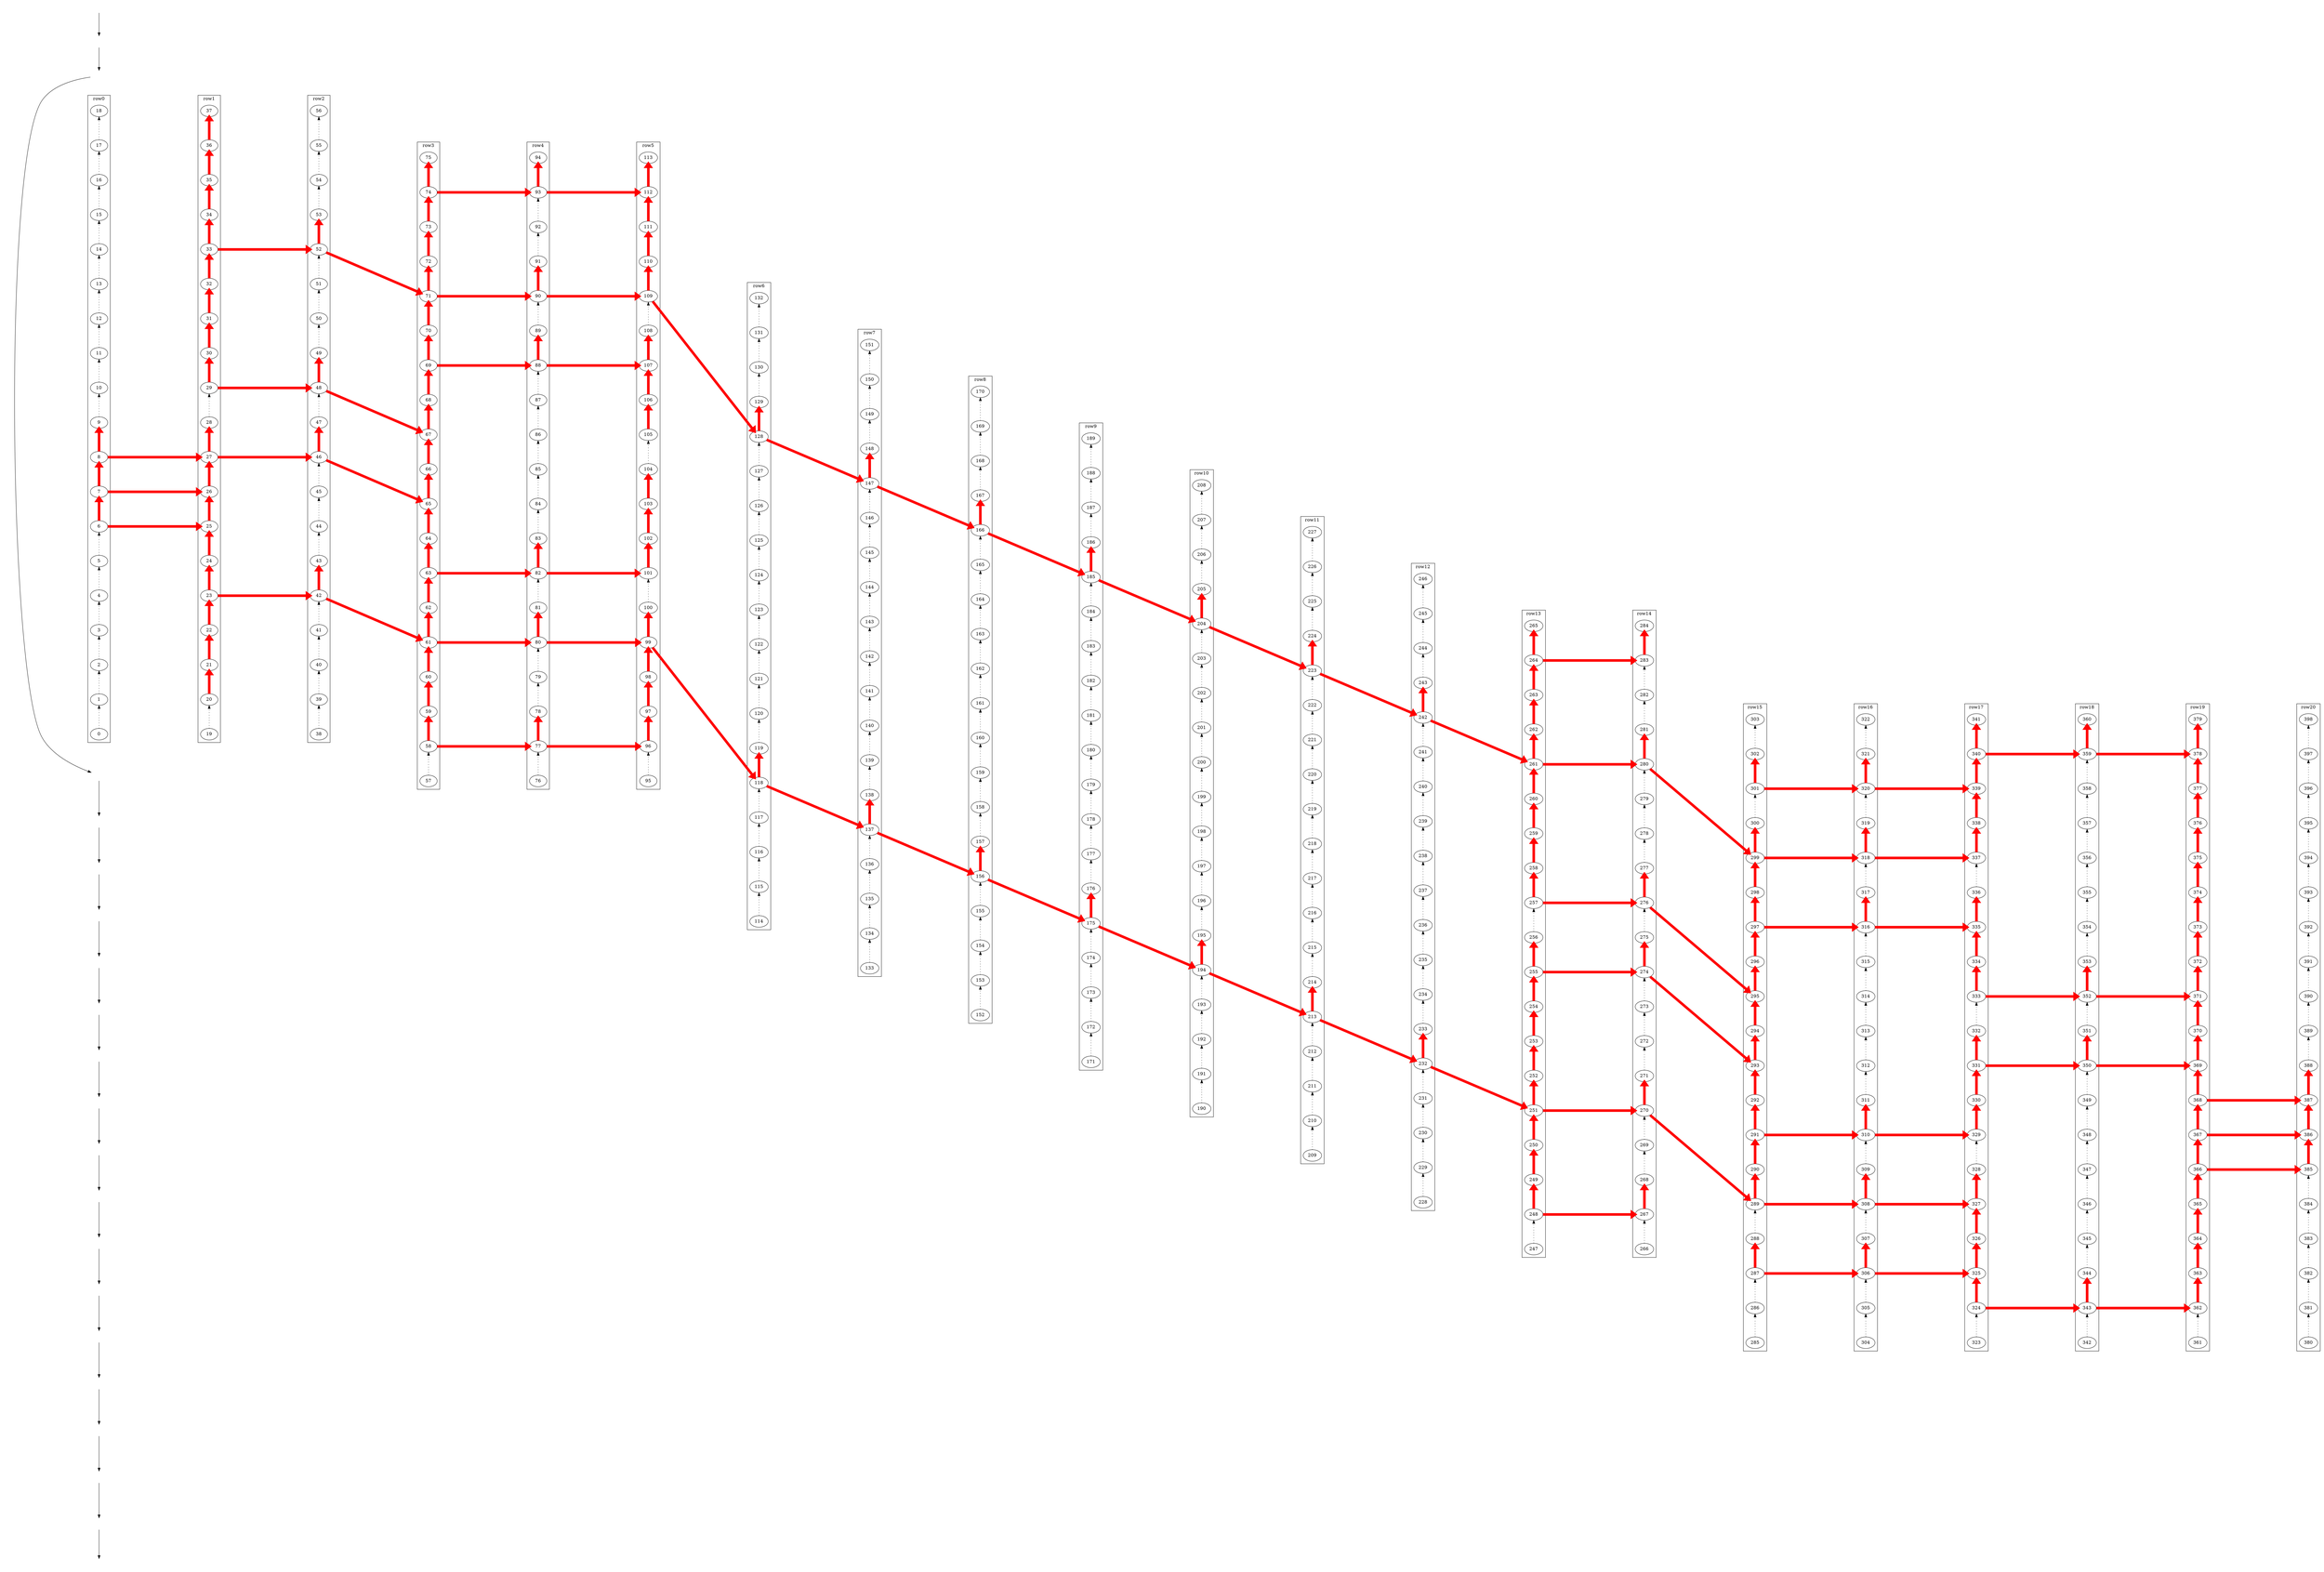 digraph {
 rankdir=LR;
ranksep=4;
nodesep=1;
{ rank=same;
00 [style = invis];
01 [style = invis];
02 [style = invis];
03 [style = invis];
04 [style = invis];
05 [style = invis];
06 [style = invis];
07 [style = invis];
08 [style = invis];
09 [style = invis];
010 [style = invis];
011 [style = invis];
012 [style = invis];
013 [style = invis];
014 [style = invis];
015 [style = invis];
016 [style = invis];
017 [style = invis];
018 [style = invis];
019 [style = invis];
020 [style = invis];
00 -> 01 -> 02 -> 03 -> 04 -> 05 -> 06 -> 07 -> 08 -> 09 -> 010 -> 011 -> 012 -> 013 -> 014 -> 015 -> 016 -> 017 -> 018 -> 019 -> 020
    }
subgraph cluster_row0{{
 rank=same;
0
1
2
3
4
5
6
7
8
9
10
11
12
13
14
15
16
17
18
}label = "row0";
}
subgraph cluster_row1{{
 rank=same;
19
20
21
22
23
24
25
26
27
28
29
30
31
32
33
34
35
36
37
}label = "row1";
}
subgraph cluster_row2{{
 rank=same;
38
39
40
41
42
43
44
45
46
47
48
49
50
51
52
53
54
55
56
}label = "row2";
}
subgraph cluster_row3{{
 rank=same;
57
58
59
60
61
62
63
64
65
66
67
68
69
70
71
72
73
74
75
}label = "row3";
}
subgraph cluster_row4{{
 rank=same;
76
77
78
79
80
81
82
83
84
85
86
87
88
89
90
91
92
93
94
}label = "row4";
}
subgraph cluster_row5{{
 rank=same;
95
96
97
98
99
100
101
102
103
104
105
106
107
108
109
110
111
112
113
}label = "row5";
}
subgraph cluster_row6{{
 rank=same;
114
115
116
117
118
119
120
121
122
123
124
125
126
127
128
129
130
131
132
}label = "row6";
}
subgraph cluster_row7{{
 rank=same;
133
134
135
136
137
138
139
140
141
142
143
144
145
146
147
148
149
150
151
}label = "row7";
}
subgraph cluster_row8{{
 rank=same;
152
153
154
155
156
157
158
159
160
161
162
163
164
165
166
167
168
169
170
}label = "row8";
}
subgraph cluster_row9{{
 rank=same;
171
172
173
174
175
176
177
178
179
180
181
182
183
184
185
186
187
188
189
}label = "row9";
}
subgraph cluster_row10{{
 rank=same;
190
191
192
193
194
195
196
197
198
199
200
201
202
203
204
205
206
207
208
}label = "row10";
}
subgraph cluster_row11{{
 rank=same;
209
210
211
212
213
214
215
216
217
218
219
220
221
222
223
224
225
226
227
}label = "row11";
}
subgraph cluster_row12{{
 rank=same;
228
229
230
231
232
233
234
235
236
237
238
239
240
241
242
243
244
245
246
}label = "row12";
}
subgraph cluster_row13{{
 rank=same;
247
248
249
250
251
252
253
254
255
256
257
258
259
260
261
262
263
264
265
}label = "row13";
}
subgraph cluster_row14{{
 rank=same;
266
267
268
269
270
271
272
273
274
275
276
277
278
279
280
281
282
283
284
}label = "row14";
}
subgraph cluster_row15{{
 rank=same;
285
286
287
288
289
290
291
292
293
294
295
296
297
298
299
300
301
302
303
}label = "row15";
}
subgraph cluster_row16{{
 rank=same;
304
305
306
307
308
309
310
311
312
313
314
315
316
317
318
319
320
321
322
}label = "row16";
}
subgraph cluster_row17{{
 rank=same;
323
324
325
326
327
328
329
330
331
332
333
334
335
336
337
338
339
340
341
}label = "row17";
}
subgraph cluster_row18{{
 rank=same;
342
343
344
345
346
347
348
349
350
351
352
353
354
355
356
357
358
359
360
}label = "row18";
}
subgraph cluster_row19{{
 rank=same;
361
362
363
364
365
366
367
368
369
370
371
372
373
374
375
376
377
378
379
}label = "row19";
}
subgraph cluster_row20{{
 rank=same;
380
381
382
383
384
385
386
387
388
389
390
391
392
393
394
395
396
397
398
}label = "row20";
}
00 -> 6 [style = invis];
01 -> 20 [style = invis];
02 -> 42 [style = invis];
03 -> 58 [style = invis];
04 -> 77 [style = invis];
05 -> 96 [style = invis];
06 -> 118 [style = invis];
07 -> 137 [style = invis];
08 -> 156 [style = invis];
09 -> 175 [style = invis];
010 -> 194 [style = invis];
011 -> 213 [style = invis];
012 -> 232 [style = invis];
013 -> 248 [style = invis];
014 -> 267 [style = invis];
015 -> 287 [style = invis];
016 -> 306 [style = invis];
017 -> 324 [style = invis];
018 -> 343 [style = invis];
019 -> 362 [style = invis];
020 -> 385 [style = invis];
0 -> 1 [style=dotted];
1 -> 2 [style=dotted];
2 -> 3 [style=dotted];
3 -> 4 [style=dotted];
4 -> 5 [style=dotted];
5 -> 6 [style=dotted];
6 -> 7 [color=red, penwidth=8,style=solid];
6 -> 25 [color=red, penwidth=8,style=solid];
7 -> 8 [color=red, penwidth=8,style=solid];
7 -> 26 [color=red, penwidth=8,style=solid];
8 -> 9 [color=red, penwidth=8,style=solid];
8 -> 27 [color=red, penwidth=8,style=solid];
9 -> 10 [style=dotted];
10 -> 11 [style=dotted];
11 -> 12 [style=dotted];
12 -> 13 [style=dotted];
13 -> 14 [style=dotted];
14 -> 15 [style=dotted];
15 -> 16 [style=dotted];
16 -> 17 [style=dotted];
17 -> 18 [style=dotted];
19 -> 20 [style=dotted];
20 -> 21 [color=red, penwidth=8,style=solid];
21 -> 22 [color=red, penwidth=8,style=solid];
22 -> 23 [color=red, penwidth=8,style=solid];
23 -> 24 [color=red, penwidth=8,style=solid];
23 -> 42 [color=red, penwidth=8,style=solid];
24 -> 25 [color=red, penwidth=8,style=solid];
25 -> 26 [color=red, penwidth=8,style=solid];
26 -> 27 [color=red, penwidth=8,style=solid];
27 -> 28 [color=red, penwidth=8,style=solid];
27 -> 46 [color=red, penwidth=8,style=solid];
28 -> 29 [style=dotted];
29 -> 30 [color=red, penwidth=8,style=solid];
29 -> 48 [color=red, penwidth=8,style=solid];
30 -> 31 [color=red, penwidth=8,style=solid];
31 -> 32 [color=red, penwidth=8,style=solid];
32 -> 33 [color=red, penwidth=8,style=solid];
33 -> 34 [color=red, penwidth=8,style=solid];
33 -> 52 [color=red, penwidth=8,style=solid];
34 -> 35 [color=red, penwidth=8,style=solid];
35 -> 36 [color=red, penwidth=8,style=solid];
36 -> 37 [color=red, penwidth=8,style=solid];
38 -> 39 [style=dotted];
39 -> 40 [style=dotted];
40 -> 41 [style=dotted];
41 -> 42 [style=dotted];
42 -> 43 [color=red, penwidth=8,style=solid];
42 -> 61 [color=red, penwidth=8,style=solid];
43 -> 44 [style=dotted];
44 -> 45 [style=dotted];
45 -> 46 [style=dotted];
46 -> 47 [color=red, penwidth=8,style=solid];
46 -> 65 [color=red, penwidth=8,style=solid];
47 -> 48 [style=dotted];
48 -> 49 [color=red, penwidth=8,style=solid];
48 -> 67 [color=red, penwidth=8,style=solid];
49 -> 50 [style=dotted];
50 -> 51 [style=dotted];
51 -> 52 [style=dotted];
52 -> 53 [color=red, penwidth=8,style=solid];
52 -> 71 [color=red, penwidth=8,style=solid];
53 -> 54 [style=dotted];
54 -> 55 [style=dotted];
55 -> 56 [style=dotted];
57 -> 58 [style=dotted];
58 -> 59 [color=red, penwidth=8,style=solid];
58 -> 77 [color=red, penwidth=8,style=solid];
59 -> 60 [color=red, penwidth=8,style=solid];
60 -> 61 [color=red, penwidth=8,style=solid];
61 -> 62 [color=red, penwidth=8,style=solid];
61 -> 80 [color=red, penwidth=8,style=solid];
62 -> 63 [color=red, penwidth=8,style=solid];
63 -> 64 [color=red, penwidth=8,style=solid];
63 -> 82 [color=red, penwidth=8,style=solid];
64 -> 65 [color=red, penwidth=8,style=solid];
65 -> 66 [color=red, penwidth=8,style=solid];
66 -> 67 [color=red, penwidth=8,style=solid];
67 -> 68 [color=red, penwidth=8,style=solid];
68 -> 69 [color=red, penwidth=8,style=solid];
69 -> 70 [color=red, penwidth=8,style=solid];
69 -> 88 [color=red, penwidth=8,style=solid];
70 -> 71 [color=red, penwidth=8,style=solid];
71 -> 72 [color=red, penwidth=8,style=solid];
71 -> 90 [color=red, penwidth=8,style=solid];
72 -> 73 [color=red, penwidth=8,style=solid];
73 -> 74 [color=red, penwidth=8,style=solid];
74 -> 75 [color=red, penwidth=8,style=solid];
74 -> 93 [color=red, penwidth=8,style=solid];
76 -> 77 [style=dotted];
77 -> 78 [color=red, penwidth=8,style=solid];
77 -> 96 [color=red, penwidth=8,style=solid];
78 -> 79 [style=dotted];
79 -> 80 [style=dotted];
80 -> 81 [color=red, penwidth=8,style=solid];
80 -> 99 [color=red, penwidth=8,style=solid];
81 -> 82 [style=dotted];
82 -> 83 [color=red, penwidth=8,style=solid];
82 -> 101 [color=red, penwidth=8,style=solid];
83 -> 84 [style=dotted];
84 -> 85 [style=dotted];
85 -> 86 [style=dotted];
86 -> 87 [style=dotted];
87 -> 88 [style=dotted];
88 -> 89 [color=red, penwidth=8,style=solid];
88 -> 107 [color=red, penwidth=8,style=solid];
89 -> 90 [style=dotted];
90 -> 91 [color=red, penwidth=8,style=solid];
90 -> 109 [color=red, penwidth=8,style=solid];
91 -> 92 [style=dotted];
92 -> 93 [style=dotted];
93 -> 94 [color=red, penwidth=8,style=solid];
93 -> 112 [color=red, penwidth=8,style=solid];
95 -> 96 [style=dotted];
96 -> 97 [color=red, penwidth=8,style=solid];
97 -> 98 [color=red, penwidth=8,style=solid];
98 -> 99 [color=red, penwidth=8,style=solid];
99 -> 100 [color=red, penwidth=8,style=solid];
99 -> 118 [color=red, penwidth=8,style=solid];
100 -> 101 [style=dotted];
101 -> 102 [color=red, penwidth=8,style=solid];
102 -> 103 [color=red, penwidth=8,style=solid];
103 -> 104 [color=red, penwidth=8,style=solid];
104 -> 105 [style=dotted];
105 -> 106 [color=red, penwidth=8,style=solid];
106 -> 107 [color=red, penwidth=8,style=solid];
107 -> 108 [color=red, penwidth=8,style=solid];
108 -> 109 [style=dotted];
109 -> 110 [color=red, penwidth=8,style=solid];
109 -> 128 [color=red, penwidth=8,style=solid];
110 -> 111 [color=red, penwidth=8,style=solid];
111 -> 112 [color=red, penwidth=8,style=solid];
112 -> 113 [color=red, penwidth=8,style=solid];
114 -> 115 [style=dotted];
115 -> 116 [style=dotted];
116 -> 117 [style=dotted];
117 -> 118 [style=dotted];
118 -> 119 [color=red, penwidth=8,style=solid];
118 -> 137 [color=red, penwidth=8,style=solid];
119 -> 120 [style=dotted];
120 -> 121 [style=dotted];
121 -> 122 [style=dotted];
122 -> 123 [style=dotted];
123 -> 124 [style=dotted];
124 -> 125 [style=dotted];
125 -> 126 [style=dotted];
126 -> 127 [style=dotted];
127 -> 128 [style=dotted];
128 -> 129 [color=red, penwidth=8,style=solid];
128 -> 147 [color=red, penwidth=8,style=solid];
129 -> 130 [style=dotted];
130 -> 131 [style=dotted];
131 -> 132 [style=dotted];
133 -> 134 [style=dotted];
134 -> 135 [style=dotted];
135 -> 136 [style=dotted];
136 -> 137 [style=dotted];
137 -> 138 [color=red, penwidth=8,style=solid];
137 -> 156 [color=red, penwidth=8,style=solid];
138 -> 139 [style=dotted];
139 -> 140 [style=dotted];
140 -> 141 [style=dotted];
141 -> 142 [style=dotted];
142 -> 143 [style=dotted];
143 -> 144 [style=dotted];
144 -> 145 [style=dotted];
145 -> 146 [style=dotted];
146 -> 147 [style=dotted];
147 -> 148 [color=red, penwidth=8,style=solid];
147 -> 166 [color=red, penwidth=8,style=solid];
148 -> 149 [style=dotted];
149 -> 150 [style=dotted];
150 -> 151 [style=dotted];
152 -> 153 [style=dotted];
153 -> 154 [style=dotted];
154 -> 155 [style=dotted];
155 -> 156 [style=dotted];
156 -> 157 [color=red, penwidth=8,style=solid];
156 -> 175 [color=red, penwidth=8,style=solid];
157 -> 158 [style=dotted];
158 -> 159 [style=dotted];
159 -> 160 [style=dotted];
160 -> 161 [style=dotted];
161 -> 162 [style=dotted];
162 -> 163 [style=dotted];
163 -> 164 [style=dotted];
164 -> 165 [style=dotted];
165 -> 166 [style=dotted];
166 -> 167 [color=red, penwidth=8,style=solid];
166 -> 185 [color=red, penwidth=8,style=solid];
167 -> 168 [style=dotted];
168 -> 169 [style=dotted];
169 -> 170 [style=dotted];
171 -> 172 [style=dotted];
172 -> 173 [style=dotted];
173 -> 174 [style=dotted];
174 -> 175 [style=dotted];
175 -> 176 [color=red, penwidth=8,style=solid];
175 -> 194 [color=red, penwidth=8,style=solid];
176 -> 177 [style=dotted];
177 -> 178 [style=dotted];
178 -> 179 [style=dotted];
179 -> 180 [style=dotted];
180 -> 181 [style=dotted];
181 -> 182 [style=dotted];
182 -> 183 [style=dotted];
183 -> 184 [style=dotted];
184 -> 185 [style=dotted];
185 -> 186 [color=red, penwidth=8,style=solid];
185 -> 204 [color=red, penwidth=8,style=solid];
186 -> 187 [style=dotted];
187 -> 188 [style=dotted];
188 -> 189 [style=dotted];
190 -> 191 [style=dotted];
191 -> 192 [style=dotted];
192 -> 193 [style=dotted];
193 -> 194 [style=dotted];
194 -> 195 [color=red, penwidth=8,style=solid];
194 -> 213 [color=red, penwidth=8,style=solid];
195 -> 196 [style=dotted];
196 -> 197 [style=dotted];
197 -> 198 [style=dotted];
198 -> 199 [style=dotted];
199 -> 200 [style=dotted];
200 -> 201 [style=dotted];
201 -> 202 [style=dotted];
202 -> 203 [style=dotted];
203 -> 204 [style=dotted];
204 -> 205 [color=red, penwidth=8,style=solid];
204 -> 223 [color=red, penwidth=8,style=solid];
205 -> 206 [style=dotted];
206 -> 207 [style=dotted];
207 -> 208 [style=dotted];
209 -> 210 [style=dotted];
210 -> 211 [style=dotted];
211 -> 212 [style=dotted];
212 -> 213 [style=dotted];
213 -> 214 [color=red, penwidth=8,style=solid];
213 -> 232 [color=red, penwidth=8,style=solid];
214 -> 215 [style=dotted];
215 -> 216 [style=dotted];
216 -> 217 [style=dotted];
217 -> 218 [style=dotted];
218 -> 219 [style=dotted];
219 -> 220 [style=dotted];
220 -> 221 [style=dotted];
221 -> 222 [style=dotted];
222 -> 223 [style=dotted];
223 -> 224 [color=red, penwidth=8,style=solid];
223 -> 242 [color=red, penwidth=8,style=solid];
224 -> 225 [style=dotted];
225 -> 226 [style=dotted];
226 -> 227 [style=dotted];
228 -> 229 [style=dotted];
229 -> 230 [style=dotted];
230 -> 231 [style=dotted];
231 -> 232 [style=dotted];
232 -> 233 [color=red, penwidth=8,style=solid];
232 -> 251 [color=red, penwidth=8,style=solid];
233 -> 234 [style=dotted];
234 -> 235 [style=dotted];
235 -> 236 [style=dotted];
236 -> 237 [style=dotted];
237 -> 238 [style=dotted];
238 -> 239 [style=dotted];
239 -> 240 [style=dotted];
240 -> 241 [style=dotted];
241 -> 242 [style=dotted];
242 -> 243 [color=red, penwidth=8,style=solid];
242 -> 261 [color=red, penwidth=8,style=solid];
243 -> 244 [style=dotted];
244 -> 245 [style=dotted];
245 -> 246 [style=dotted];
247 -> 248 [style=dotted];
248 -> 249 [color=red, penwidth=8,style=solid];
248 -> 267 [color=red, penwidth=8,style=solid];
249 -> 250 [color=red, penwidth=8,style=solid];
250 -> 251 [color=red, penwidth=8,style=solid];
251 -> 252 [color=red, penwidth=8,style=solid];
251 -> 270 [color=red, penwidth=8,style=solid];
252 -> 253 [color=red, penwidth=8,style=solid];
253 -> 254 [color=red, penwidth=8,style=solid];
254 -> 255 [color=red, penwidth=8,style=solid];
255 -> 256 [color=red, penwidth=8,style=solid];
255 -> 274 [color=red, penwidth=8,style=solid];
256 -> 257 [style=dotted];
257 -> 258 [color=red, penwidth=8,style=solid];
257 -> 276 [color=red, penwidth=8,style=solid];
258 -> 259 [color=red, penwidth=8,style=solid];
259 -> 260 [color=red, penwidth=8,style=solid];
260 -> 261 [color=red, penwidth=8,style=solid];
261 -> 262 [color=red, penwidth=8,style=solid];
261 -> 280 [color=red, penwidth=8,style=solid];
262 -> 263 [color=red, penwidth=8,style=solid];
263 -> 264 [color=red, penwidth=8,style=solid];
264 -> 265 [color=red, penwidth=8,style=solid];
264 -> 283 [color=red, penwidth=8,style=solid];
266 -> 267 [style=dotted];
267 -> 268 [color=red, penwidth=8,style=solid];
268 -> 269 [style=dotted];
269 -> 270 [style=dotted];
270 -> 271 [color=red, penwidth=8,style=solid];
270 -> 289 [color=red, penwidth=8,style=solid];
271 -> 272 [style=dotted];
272 -> 273 [style=dotted];
273 -> 274 [style=dotted];
274 -> 275 [color=red, penwidth=8,style=solid];
274 -> 293 [color=red, penwidth=8,style=solid];
275 -> 276 [style=dotted];
276 -> 277 [color=red, penwidth=8,style=solid];
276 -> 295 [color=red, penwidth=8,style=solid];
277 -> 278 [style=dotted];
278 -> 279 [style=dotted];
279 -> 280 [style=dotted];
280 -> 281 [color=red, penwidth=8,style=solid];
280 -> 299 [color=red, penwidth=8,style=solid];
281 -> 282 [style=dotted];
282 -> 283 [style=dotted];
283 -> 284 [color=red, penwidth=8,style=solid];
285 -> 286 [style=dotted];
286 -> 287 [style=dotted];
287 -> 288 [color=red, penwidth=8,style=solid];
287 -> 306 [color=red, penwidth=8,style=solid];
288 -> 289 [style=dotted];
289 -> 290 [color=red, penwidth=8,style=solid];
289 -> 308 [color=red, penwidth=8,style=solid];
290 -> 291 [color=red, penwidth=8,style=solid];
291 -> 292 [color=red, penwidth=8,style=solid];
291 -> 310 [color=red, penwidth=8,style=solid];
292 -> 293 [color=red, penwidth=8,style=solid];
293 -> 294 [color=red, penwidth=8,style=solid];
294 -> 295 [color=red, penwidth=8,style=solid];
295 -> 296 [color=red, penwidth=8,style=solid];
296 -> 297 [color=red, penwidth=8,style=solid];
297 -> 298 [color=red, penwidth=8,style=solid];
297 -> 316 [color=red, penwidth=8,style=solid];
298 -> 299 [color=red, penwidth=8,style=solid];
299 -> 300 [color=red, penwidth=8,style=solid];
299 -> 318 [color=red, penwidth=8,style=solid];
300 -> 301 [style=dotted];
301 -> 302 [color=red, penwidth=8,style=solid];
301 -> 320 [color=red, penwidth=8,style=solid];
302 -> 303 [style=dotted];
304 -> 305 [style=dotted];
305 -> 306 [style=dotted];
306 -> 307 [color=red, penwidth=8,style=solid];
306 -> 325 [color=red, penwidth=8,style=solid];
307 -> 308 [style=dotted];
308 -> 309 [color=red, penwidth=8,style=solid];
308 -> 327 [color=red, penwidth=8,style=solid];
309 -> 310 [style=dotted];
310 -> 311 [color=red, penwidth=8,style=solid];
310 -> 329 [color=red, penwidth=8,style=solid];
311 -> 312 [style=dotted];
312 -> 313 [style=dotted];
313 -> 314 [style=dotted];
314 -> 315 [style=dotted];
315 -> 316 [style=dotted];
316 -> 317 [color=red, penwidth=8,style=solid];
316 -> 335 [color=red, penwidth=8,style=solid];
317 -> 318 [style=dotted];
318 -> 319 [color=red, penwidth=8,style=solid];
318 -> 337 [color=red, penwidth=8,style=solid];
319 -> 320 [style=dotted];
320 -> 321 [color=red, penwidth=8,style=solid];
320 -> 339 [color=red, penwidth=8,style=solid];
321 -> 322 [style=dotted];
323 -> 324 [style=dotted];
324 -> 325 [color=red, penwidth=8,style=solid];
324 -> 343 [color=red, penwidth=8,style=solid];
325 -> 326 [color=red, penwidth=8,style=solid];
326 -> 327 [color=red, penwidth=8,style=solid];
327 -> 328 [color=red, penwidth=8,style=solid];
328 -> 329 [style=dotted];
329 -> 330 [color=red, penwidth=8,style=solid];
330 -> 331 [color=red, penwidth=8,style=solid];
331 -> 332 [color=red, penwidth=8,style=solid];
331 -> 350 [color=red, penwidth=8,style=solid];
332 -> 333 [style=dotted];
333 -> 334 [color=red, penwidth=8,style=solid];
333 -> 352 [color=red, penwidth=8,style=solid];
334 -> 335 [color=red, penwidth=8,style=solid];
335 -> 336 [color=red, penwidth=8,style=solid];
336 -> 337 [style=dotted];
337 -> 338 [color=red, penwidth=8,style=solid];
338 -> 339 [color=red, penwidth=8,style=solid];
339 -> 340 [color=red, penwidth=8,style=solid];
340 -> 341 [color=red, penwidth=8,style=solid];
340 -> 359 [color=red, penwidth=8,style=solid];
342 -> 343 [style=dotted];
343 -> 344 [color=red, penwidth=8,style=solid];
343 -> 362 [color=red, penwidth=8,style=solid];
344 -> 345 [style=dotted];
345 -> 346 [style=dotted];
346 -> 347 [style=dotted];
347 -> 348 [style=dotted];
348 -> 349 [style=dotted];
349 -> 350 [style=dotted];
350 -> 351 [color=red, penwidth=8,style=solid];
350 -> 369 [color=red, penwidth=8,style=solid];
351 -> 352 [style=dotted];
352 -> 353 [color=red, penwidth=8,style=solid];
352 -> 371 [color=red, penwidth=8,style=solid];
353 -> 354 [style=dotted];
354 -> 355 [style=dotted];
355 -> 356 [style=dotted];
356 -> 357 [style=dotted];
357 -> 358 [style=dotted];
358 -> 359 [style=dotted];
359 -> 360 [color=red, penwidth=8,style=solid];
359 -> 378 [color=red, penwidth=8,style=solid];
361 -> 362 [style=dotted];
362 -> 363 [color=red, penwidth=8,style=solid];
363 -> 364 [color=red, penwidth=8,style=solid];
364 -> 365 [color=red, penwidth=8,style=solid];
365 -> 366 [color=red, penwidth=8,style=solid];
366 -> 367 [color=red, penwidth=8,style=solid];
366 -> 385 [color=red, penwidth=8,style=solid];
367 -> 368 [color=red, penwidth=8,style=solid];
367 -> 386 [color=red, penwidth=8,style=solid];
368 -> 369 [color=red, penwidth=8,style=solid];
368 -> 387 [color=red, penwidth=8,style=solid];
369 -> 370 [color=red, penwidth=8,style=solid];
370 -> 371 [color=red, penwidth=8,style=solid];
371 -> 372 [color=red, penwidth=8,style=solid];
372 -> 373 [color=red, penwidth=8,style=solid];
373 -> 374 [color=red, penwidth=8,style=solid];
374 -> 375 [color=red, penwidth=8,style=solid];
375 -> 376 [color=red, penwidth=8,style=solid];
376 -> 377 [color=red, penwidth=8,style=solid];
377 -> 378 [color=red, penwidth=8,style=solid];
378 -> 379 [color=red, penwidth=8,style=solid];
380 -> 381 [style=dotted];
381 -> 382 [style=dotted];
382 -> 383 [style=dotted];
383 -> 384 [style=dotted];
384 -> 385 [style=dotted];
385 -> 386 [color=red, penwidth=8,style=solid];
386 -> 387 [color=red, penwidth=8,style=solid];
387 -> 388 [color=red, penwidth=8,style=solid];
388 -> 389 [style=dotted];
389 -> 390 [style=dotted];
390 -> 391 [style=dotted];
391 -> 392 [style=dotted];
392 -> 393 [style=dotted];
393 -> 394 [style=dotted];
394 -> 395 [style=dotted];
395 -> 396 [style=dotted];
396 -> 397 [style=dotted];
397 -> 398 [style=dotted];
}